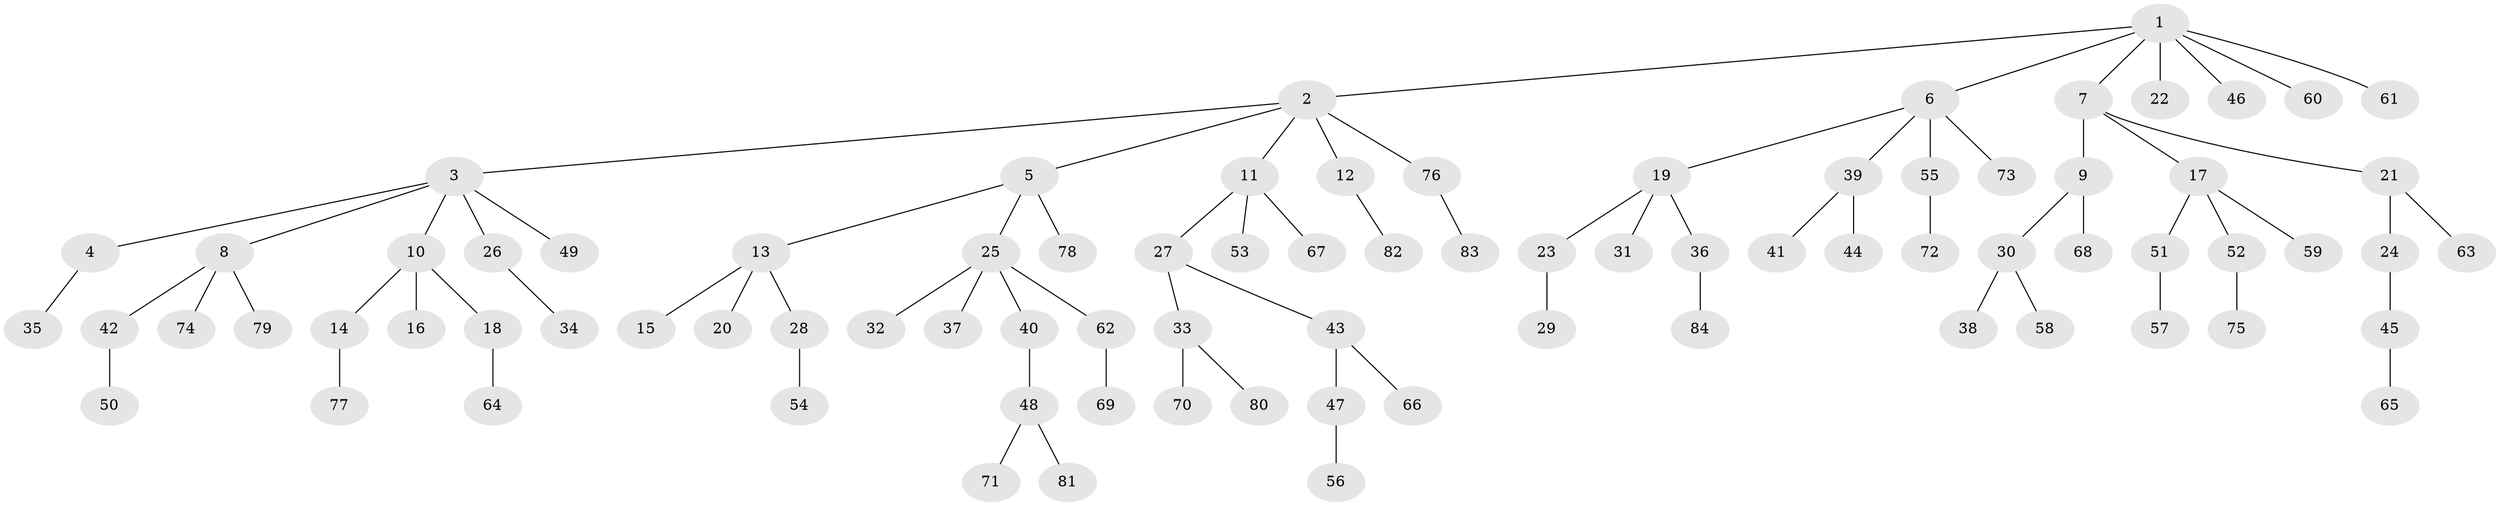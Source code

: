 // coarse degree distribution, {6: 0.03389830508474576, 5: 0.01694915254237288, 1: 0.5254237288135594, 3: 0.13559322033898305, 4: 0.0847457627118644, 2: 0.2033898305084746}
// Generated by graph-tools (version 1.1) at 2025/51/03/04/25 22:51:54]
// undirected, 84 vertices, 83 edges
graph export_dot {
  node [color=gray90,style=filled];
  1;
  2;
  3;
  4;
  5;
  6;
  7;
  8;
  9;
  10;
  11;
  12;
  13;
  14;
  15;
  16;
  17;
  18;
  19;
  20;
  21;
  22;
  23;
  24;
  25;
  26;
  27;
  28;
  29;
  30;
  31;
  32;
  33;
  34;
  35;
  36;
  37;
  38;
  39;
  40;
  41;
  42;
  43;
  44;
  45;
  46;
  47;
  48;
  49;
  50;
  51;
  52;
  53;
  54;
  55;
  56;
  57;
  58;
  59;
  60;
  61;
  62;
  63;
  64;
  65;
  66;
  67;
  68;
  69;
  70;
  71;
  72;
  73;
  74;
  75;
  76;
  77;
  78;
  79;
  80;
  81;
  82;
  83;
  84;
  1 -- 2;
  1 -- 6;
  1 -- 7;
  1 -- 22;
  1 -- 46;
  1 -- 60;
  1 -- 61;
  2 -- 3;
  2 -- 5;
  2 -- 11;
  2 -- 12;
  2 -- 76;
  3 -- 4;
  3 -- 8;
  3 -- 10;
  3 -- 26;
  3 -- 49;
  4 -- 35;
  5 -- 13;
  5 -- 25;
  5 -- 78;
  6 -- 19;
  6 -- 39;
  6 -- 55;
  6 -- 73;
  7 -- 9;
  7 -- 17;
  7 -- 21;
  8 -- 42;
  8 -- 74;
  8 -- 79;
  9 -- 30;
  9 -- 68;
  10 -- 14;
  10 -- 16;
  10 -- 18;
  11 -- 27;
  11 -- 53;
  11 -- 67;
  12 -- 82;
  13 -- 15;
  13 -- 20;
  13 -- 28;
  14 -- 77;
  17 -- 51;
  17 -- 52;
  17 -- 59;
  18 -- 64;
  19 -- 23;
  19 -- 31;
  19 -- 36;
  21 -- 24;
  21 -- 63;
  23 -- 29;
  24 -- 45;
  25 -- 32;
  25 -- 37;
  25 -- 40;
  25 -- 62;
  26 -- 34;
  27 -- 33;
  27 -- 43;
  28 -- 54;
  30 -- 38;
  30 -- 58;
  33 -- 70;
  33 -- 80;
  36 -- 84;
  39 -- 41;
  39 -- 44;
  40 -- 48;
  42 -- 50;
  43 -- 47;
  43 -- 66;
  45 -- 65;
  47 -- 56;
  48 -- 71;
  48 -- 81;
  51 -- 57;
  52 -- 75;
  55 -- 72;
  62 -- 69;
  76 -- 83;
}
